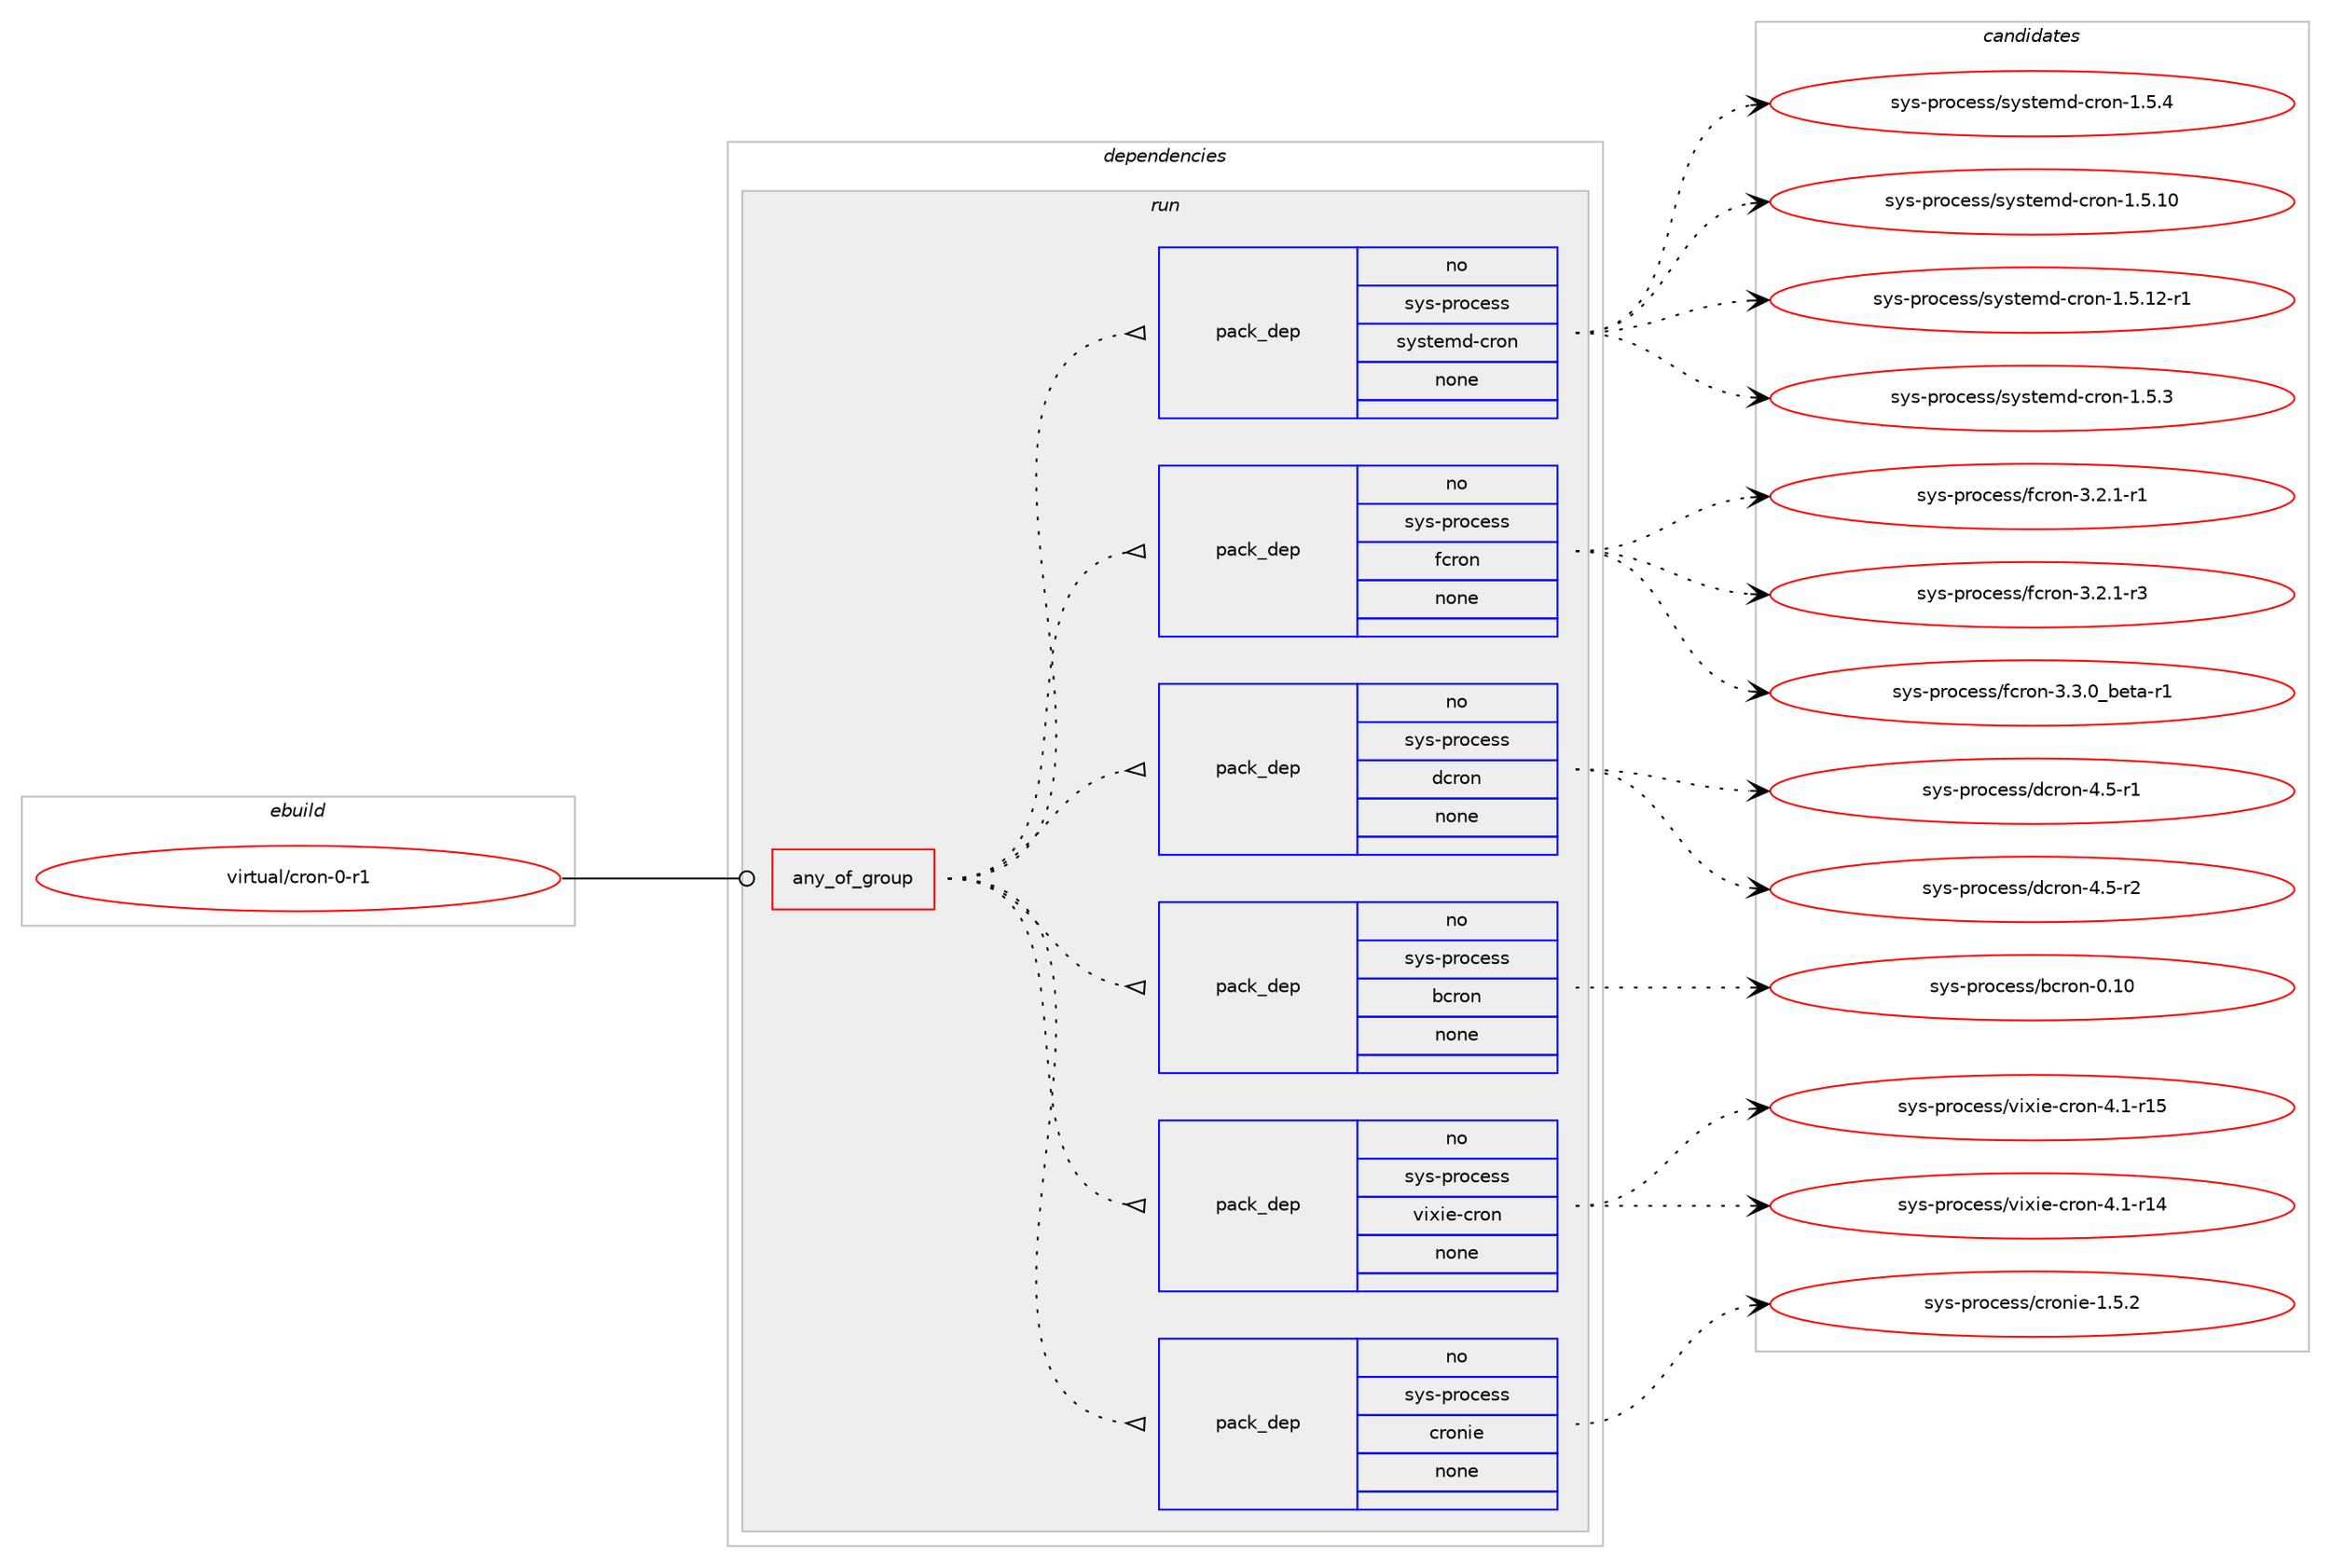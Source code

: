digraph prolog {

# *************
# Graph options
# *************

newrank=true;
concentrate=true;
compound=true;
graph [rankdir=LR,fontname=Helvetica,fontsize=10,ranksep=1.5];#, ranksep=2.5, nodesep=0.2];
edge  [arrowhead=vee];
node  [fontname=Helvetica,fontsize=10];

# **********
# The ebuild
# **********

subgraph cluster_leftcol {
color=gray;
rank=same;
label=<<i>ebuild</i>>;
id [label="virtual/cron-0-r1", color=red, width=4, href="../virtual/cron-0-r1.svg"];
}

# ****************
# The dependencies
# ****************

subgraph cluster_midcol {
color=gray;
label=<<i>dependencies</i>>;
subgraph cluster_compile {
fillcolor="#eeeeee";
style=filled;
label=<<i>compile</i>>;
}
subgraph cluster_compileandrun {
fillcolor="#eeeeee";
style=filled;
label=<<i>compile and run</i>>;
}
subgraph cluster_run {
fillcolor="#eeeeee";
style=filled;
label=<<i>run</i>>;
subgraph any27810 {
dependency1740981 [label=<<TABLE BORDER="0" CELLBORDER="1" CELLSPACING="0" CELLPADDING="4"><TR><TD CELLPADDING="10">any_of_group</TD></TR></TABLE>>, shape=none, color=red];subgraph pack1249607 {
dependency1740982 [label=<<TABLE BORDER="0" CELLBORDER="1" CELLSPACING="0" CELLPADDING="4" WIDTH="220"><TR><TD ROWSPAN="6" CELLPADDING="30">pack_dep</TD></TR><TR><TD WIDTH="110">no</TD></TR><TR><TD>sys-process</TD></TR><TR><TD>cronie</TD></TR><TR><TD>none</TD></TR><TR><TD></TD></TR></TABLE>>, shape=none, color=blue];
}
dependency1740981:e -> dependency1740982:w [weight=20,style="dotted",arrowhead="oinv"];
subgraph pack1249608 {
dependency1740983 [label=<<TABLE BORDER="0" CELLBORDER="1" CELLSPACING="0" CELLPADDING="4" WIDTH="220"><TR><TD ROWSPAN="6" CELLPADDING="30">pack_dep</TD></TR><TR><TD WIDTH="110">no</TD></TR><TR><TD>sys-process</TD></TR><TR><TD>vixie-cron</TD></TR><TR><TD>none</TD></TR><TR><TD></TD></TR></TABLE>>, shape=none, color=blue];
}
dependency1740981:e -> dependency1740983:w [weight=20,style="dotted",arrowhead="oinv"];
subgraph pack1249609 {
dependency1740984 [label=<<TABLE BORDER="0" CELLBORDER="1" CELLSPACING="0" CELLPADDING="4" WIDTH="220"><TR><TD ROWSPAN="6" CELLPADDING="30">pack_dep</TD></TR><TR><TD WIDTH="110">no</TD></TR><TR><TD>sys-process</TD></TR><TR><TD>bcron</TD></TR><TR><TD>none</TD></TR><TR><TD></TD></TR></TABLE>>, shape=none, color=blue];
}
dependency1740981:e -> dependency1740984:w [weight=20,style="dotted",arrowhead="oinv"];
subgraph pack1249610 {
dependency1740985 [label=<<TABLE BORDER="0" CELLBORDER="1" CELLSPACING="0" CELLPADDING="4" WIDTH="220"><TR><TD ROWSPAN="6" CELLPADDING="30">pack_dep</TD></TR><TR><TD WIDTH="110">no</TD></TR><TR><TD>sys-process</TD></TR><TR><TD>dcron</TD></TR><TR><TD>none</TD></TR><TR><TD></TD></TR></TABLE>>, shape=none, color=blue];
}
dependency1740981:e -> dependency1740985:w [weight=20,style="dotted",arrowhead="oinv"];
subgraph pack1249611 {
dependency1740986 [label=<<TABLE BORDER="0" CELLBORDER="1" CELLSPACING="0" CELLPADDING="4" WIDTH="220"><TR><TD ROWSPAN="6" CELLPADDING="30">pack_dep</TD></TR><TR><TD WIDTH="110">no</TD></TR><TR><TD>sys-process</TD></TR><TR><TD>fcron</TD></TR><TR><TD>none</TD></TR><TR><TD></TD></TR></TABLE>>, shape=none, color=blue];
}
dependency1740981:e -> dependency1740986:w [weight=20,style="dotted",arrowhead="oinv"];
subgraph pack1249612 {
dependency1740987 [label=<<TABLE BORDER="0" CELLBORDER="1" CELLSPACING="0" CELLPADDING="4" WIDTH="220"><TR><TD ROWSPAN="6" CELLPADDING="30">pack_dep</TD></TR><TR><TD WIDTH="110">no</TD></TR><TR><TD>sys-process</TD></TR><TR><TD>systemd-cron</TD></TR><TR><TD>none</TD></TR><TR><TD></TD></TR></TABLE>>, shape=none, color=blue];
}
dependency1740981:e -> dependency1740987:w [weight=20,style="dotted",arrowhead="oinv"];
}
id:e -> dependency1740981:w [weight=20,style="solid",arrowhead="odot"];
}
}

# **************
# The candidates
# **************

subgraph cluster_choices {
rank=same;
color=gray;
label=<<i>candidates</i>>;

subgraph choice1249607 {
color=black;
nodesep=1;
choice11512111545112114111991011151154799114111110105101454946534650 [label="sys-process/cronie-1.5.2", color=red, width=4,href="../sys-process/cronie-1.5.2.svg"];
dependency1740982:e -> choice11512111545112114111991011151154799114111110105101454946534650:w [style=dotted,weight="100"];
}
subgraph choice1249608 {
color=black;
nodesep=1;
choice115121115451121141119910111511547118105120105101459911411111045524649451144952 [label="sys-process/vixie-cron-4.1-r14", color=red, width=4,href="../sys-process/vixie-cron-4.1-r14.svg"];
choice115121115451121141119910111511547118105120105101459911411111045524649451144953 [label="sys-process/vixie-cron-4.1-r15", color=red, width=4,href="../sys-process/vixie-cron-4.1-r15.svg"];
dependency1740983:e -> choice115121115451121141119910111511547118105120105101459911411111045524649451144952:w [style=dotted,weight="100"];
dependency1740983:e -> choice115121115451121141119910111511547118105120105101459911411111045524649451144953:w [style=dotted,weight="100"];
}
subgraph choice1249609 {
color=black;
nodesep=1;
choice11512111545112114111991011151154798991141111104548464948 [label="sys-process/bcron-0.10", color=red, width=4,href="../sys-process/bcron-0.10.svg"];
dependency1740984:e -> choice11512111545112114111991011151154798991141111104548464948:w [style=dotted,weight="100"];
}
subgraph choice1249610 {
color=black;
nodesep=1;
choice11512111545112114111991011151154710099114111110455246534511449 [label="sys-process/dcron-4.5-r1", color=red, width=4,href="../sys-process/dcron-4.5-r1.svg"];
choice11512111545112114111991011151154710099114111110455246534511450 [label="sys-process/dcron-4.5-r2", color=red, width=4,href="../sys-process/dcron-4.5-r2.svg"];
dependency1740985:e -> choice11512111545112114111991011151154710099114111110455246534511449:w [style=dotted,weight="100"];
dependency1740985:e -> choice11512111545112114111991011151154710099114111110455246534511450:w [style=dotted,weight="100"];
}
subgraph choice1249611 {
color=black;
nodesep=1;
choice115121115451121141119910111511547102991141111104551465046494511449 [label="sys-process/fcron-3.2.1-r1", color=red, width=4,href="../sys-process/fcron-3.2.1-r1.svg"];
choice115121115451121141119910111511547102991141111104551465046494511451 [label="sys-process/fcron-3.2.1-r3", color=red, width=4,href="../sys-process/fcron-3.2.1-r3.svg"];
choice115121115451121141119910111511547102991141111104551465146489598101116974511449 [label="sys-process/fcron-3.3.0_beta-r1", color=red, width=4,href="../sys-process/fcron-3.3.0_beta-r1.svg"];
dependency1740986:e -> choice115121115451121141119910111511547102991141111104551465046494511449:w [style=dotted,weight="100"];
dependency1740986:e -> choice115121115451121141119910111511547102991141111104551465046494511451:w [style=dotted,weight="100"];
dependency1740986:e -> choice115121115451121141119910111511547102991141111104551465146489598101116974511449:w [style=dotted,weight="100"];
}
subgraph choice1249612 {
color=black;
nodesep=1;
choice115121115451121141119910111511547115121115116101109100459911411111045494653464948 [label="sys-process/systemd-cron-1.5.10", color=red, width=4,href="../sys-process/systemd-cron-1.5.10.svg"];
choice1151211154511211411199101115115471151211151161011091004599114111110454946534649504511449 [label="sys-process/systemd-cron-1.5.12-r1", color=red, width=4,href="../sys-process/systemd-cron-1.5.12-r1.svg"];
choice1151211154511211411199101115115471151211151161011091004599114111110454946534651 [label="sys-process/systemd-cron-1.5.3", color=red, width=4,href="../sys-process/systemd-cron-1.5.3.svg"];
choice1151211154511211411199101115115471151211151161011091004599114111110454946534652 [label="sys-process/systemd-cron-1.5.4", color=red, width=4,href="../sys-process/systemd-cron-1.5.4.svg"];
dependency1740987:e -> choice115121115451121141119910111511547115121115116101109100459911411111045494653464948:w [style=dotted,weight="100"];
dependency1740987:e -> choice1151211154511211411199101115115471151211151161011091004599114111110454946534649504511449:w [style=dotted,weight="100"];
dependency1740987:e -> choice1151211154511211411199101115115471151211151161011091004599114111110454946534651:w [style=dotted,weight="100"];
dependency1740987:e -> choice1151211154511211411199101115115471151211151161011091004599114111110454946534652:w [style=dotted,weight="100"];
}
}

}
